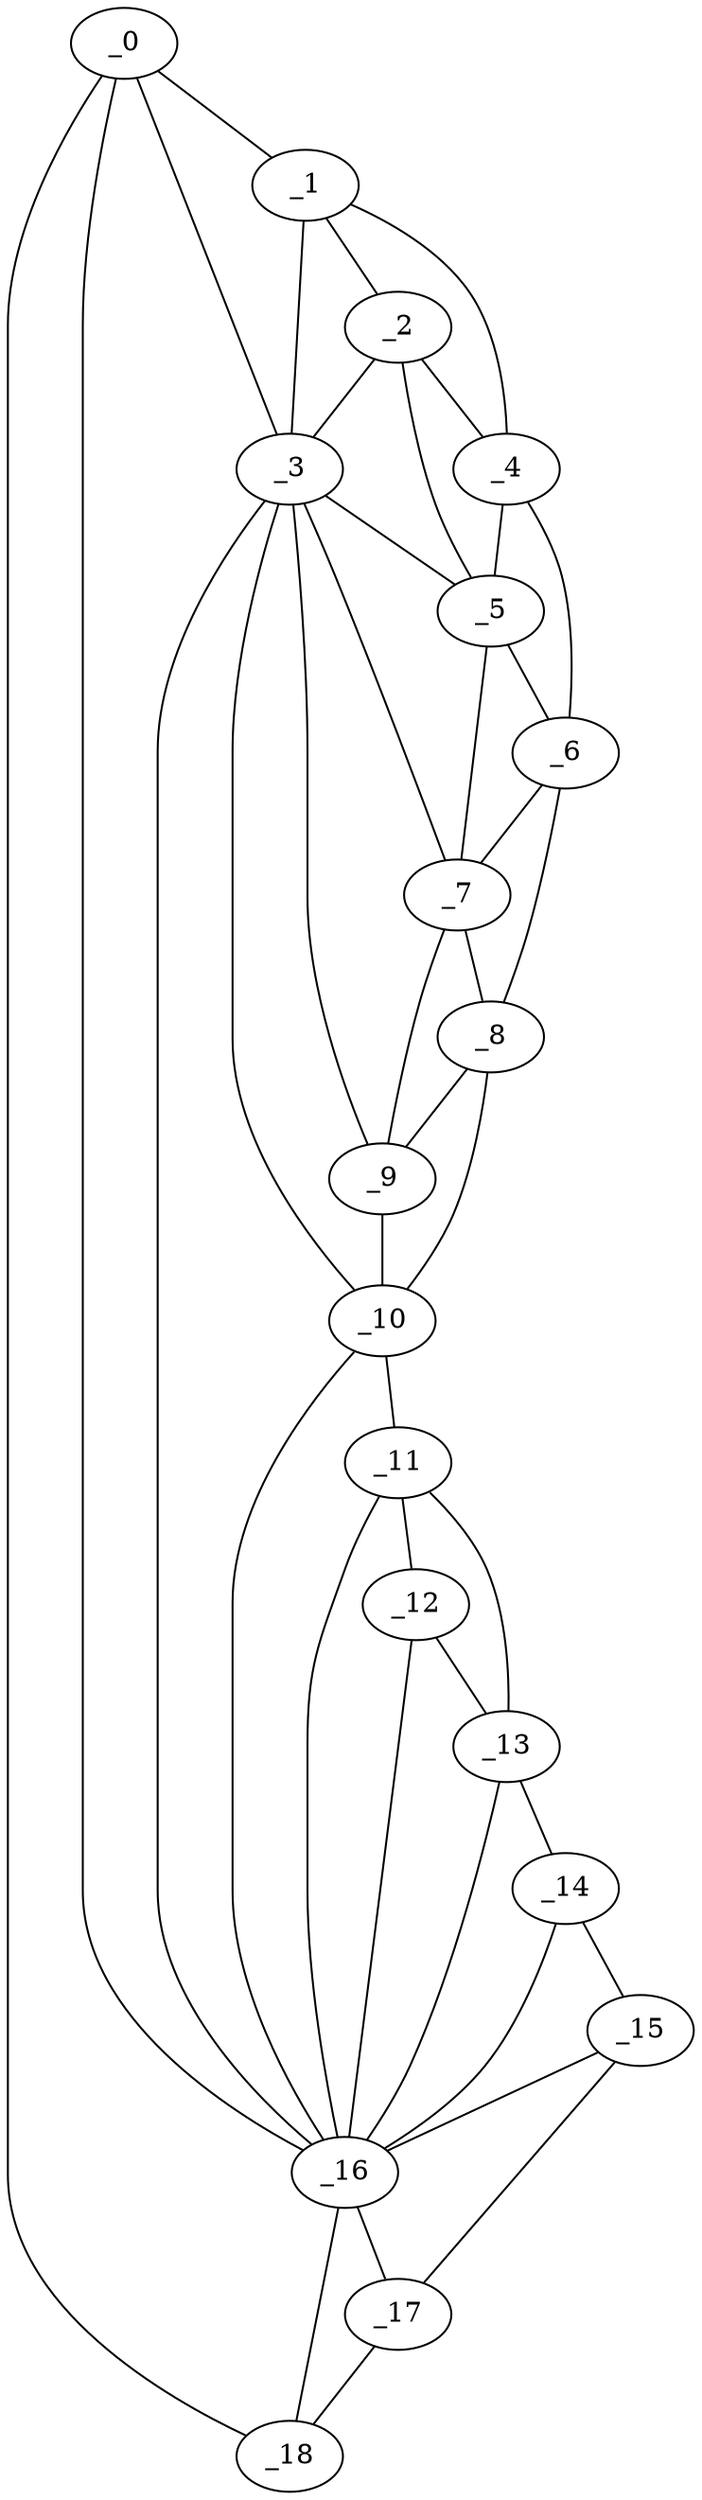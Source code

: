 graph "obj35__80.gxl" {
	_0	 [x=2,
		y=64];
	_1	 [x=3,
		y=58];
	_0 -- _1	 [valence=1];
	_3	 [x=7,
		y=61];
	_0 -- _3	 [valence=2];
	_16	 [x=123,
		y=64];
	_0 -- _16	 [valence=2];
	_18	 [x=127,
		y=65];
	_0 -- _18	 [valence=1];
	_2	 [x=7,
		y=57];
	_1 -- _2	 [valence=1];
	_1 -- _3	 [valence=2];
	_4	 [x=15,
		y=46];
	_1 -- _4	 [valence=1];
	_2 -- _3	 [valence=2];
	_2 -- _4	 [valence=1];
	_5	 [x=15,
		y=51];
	_2 -- _5	 [valence=2];
	_3 -- _5	 [valence=1];
	_7	 [x=23,
		y=48];
	_3 -- _7	 [valence=2];
	_9	 [x=33,
		y=44];
	_3 -- _9	 [valence=2];
	_10	 [x=44,
		y=42];
	_3 -- _10	 [valence=1];
	_3 -- _16	 [valence=2];
	_4 -- _5	 [valence=2];
	_6	 [x=18,
		y=45];
	_4 -- _6	 [valence=1];
	_5 -- _6	 [valence=2];
	_5 -- _7	 [valence=2];
	_6 -- _7	 [valence=1];
	_8	 [x=24,
		y=43];
	_6 -- _8	 [valence=1];
	_7 -- _8	 [valence=2];
	_7 -- _9	 [valence=2];
	_8 -- _9	 [valence=2];
	_8 -- _10	 [valence=1];
	_9 -- _10	 [valence=2];
	_11	 [x=99,
		y=42];
	_10 -- _11	 [valence=1];
	_10 -- _16	 [valence=2];
	_12	 [x=102,
		y=43];
	_11 -- _12	 [valence=1];
	_13	 [x=106,
		y=44];
	_11 -- _13	 [valence=1];
	_11 -- _16	 [valence=2];
	_12 -- _13	 [valence=2];
	_12 -- _16	 [valence=2];
	_14	 [x=112,
		y=46];
	_13 -- _14	 [valence=1];
	_13 -- _16	 [valence=2];
	_15	 [x=118,
		y=49];
	_14 -- _15	 [valence=1];
	_14 -- _16	 [valence=2];
	_15 -- _16	 [valence=2];
	_17	 [x=127,
		y=59];
	_15 -- _17	 [valence=1];
	_16 -- _17	 [valence=2];
	_16 -- _18	 [valence=2];
	_17 -- _18	 [valence=1];
}
